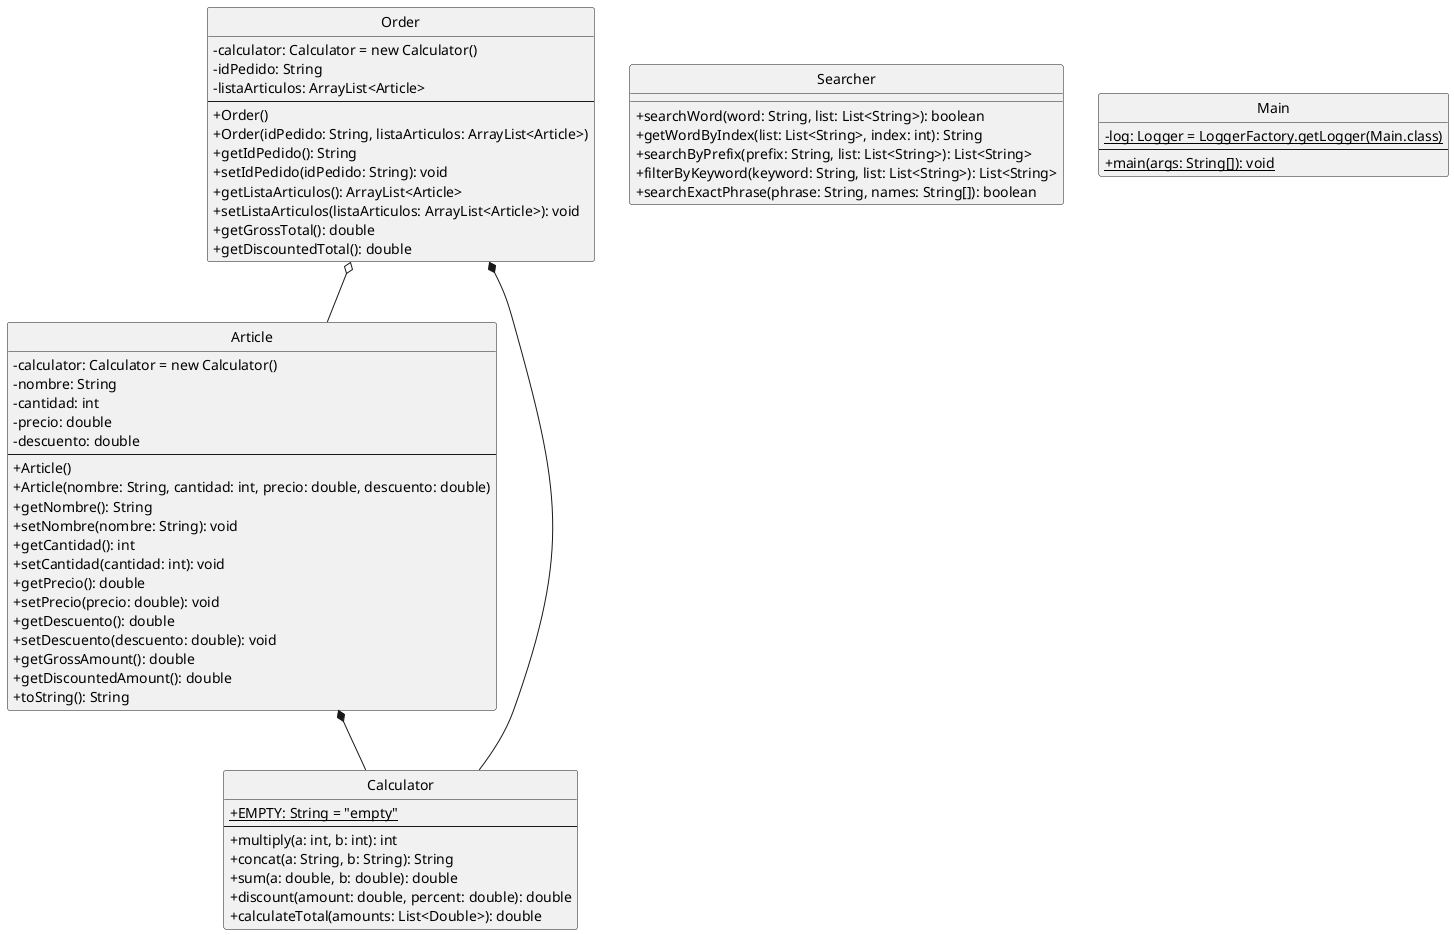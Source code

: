 ' Generated by UML Generator
' Encoded: dLLTRziW57tthq1zSjQasdEqLKsQRehMRf5IQPgcFM2uTL0nM83NU57_-m1Z1-9gtVPYcyizvrpV3xZI1YlJL3pJZqpKME4A4OwrNXYZMD4OM1CfjkmNeBVPZb50X2d28Sky5_gYA2Xqo12Q4Sn9mx6HQewkXs_q7WbuYWpvn3apkW7Ag9oZhTKHfRDnPeDPACEifzHpj50AjxVM-CuRELmwhvbzd7jPpnG-J_ccw7Ks3o_1h0CsdqJHdEjeuvJTElwKZ0RyRQBaM5wCt36UkFv5Z8dIHoMrlfS6SwT2PLFOIdHRAwQ9R8G1Uhh_tDSgSFv7jOIi2WLnhGWMXb5CvuW9umor0i9a5DICWYOD29COVVL285tz-aMgCKM9mXIb_5CqOk-h-TdpZ6ePpAbAcjtheEYmtLyvu61D0agH6nzSMXCzcDFGK-Ig_uqH-BWp_jLnKomgL_m_TCLB3aPsQOYIDJJB5h0Ykp3RDXwt-YeLpP_i8vsoEV8jsvbSnnPISi0YnE1GotOjAEppiVlKPjFkz4cDQ-OabwrDuWFRkoJQrol2yT9nF31kG2tRJz2wiFF7xlsFB5qaDtjCp6Qdi8QyzgyZZS0Lw7xv_KUKWY6VTvY9Rl8ETkPjopyZBaih9iiItDnr7n-iY5JjXJjMl25tm0lFCHa6QA2ex6QELPcA--OObAFfFYJWcxlD_RSUQ2CuWwesxTcWKZNSi9gtEGupMFHL2jDXRmQ2ZTlk4r54anMLigcSKp-wHTJ7nsQaeLLpx3lrw5w38d0q9A3-58FkqEkWEfHmvTqkavEmkw_Up6PHMe9HMcCuZBB-g3nnl091xLtv6m
' URL: http://www.plantuml.com/plantuml/uml/dLLTRziW57tthq1zSjQasdEqLKsQRehMRf5IQPgcFM2uTL0nM83NU57_-m1Z1-9gtVPYcyizvrpV3xZI1YlJL3pJZqpKME4A4OwrNXYZMD4OM1CfjkmNeBVPZb50X2d28Sky5_gYA2Xqo12Q4Sn9mx6HQewkXs_q7WbuYWpvn3apkW7Ag9oZhTKHfRDnPeDPACEifzHpj50AjxVM-CuRELmwhvbzd7jPpnG-J_ccw7Ks3o_1h0CsdqJHdEjeuvJTElwKZ0RyRQBaM5wCt36UkFv5Z8dIHoMrlfS6SwT2PLFOIdHRAwQ9R8G1Uhh_tDSgSFv7jOIi2WLnhGWMXb5CvuW9umor0i9a5DICWYOD29COVVL285tz-aMgCKM9mXIb_5CqOk-h-TdpZ6ePpAbAcjtheEYmtLyvu61D0agH6nzSMXCzcDFGK-Ig_uqH-BWp_jLnKomgL_m_TCLB3aPsQOYIDJJB5h0Ykp3RDXwt-YeLpP_i8vsoEV8jsvbSnnPISi0YnE1GotOjAEppiVlKPjFkz4cDQ-OabwrDuWFRkoJQrol2yT9nF31kG2tRJz2wiFF7xlsFB5qaDtjCp6Qdi8QyzgyZZS0Lw7xv_KUKWY6VTvY9Rl8ETkPjopyZBaih9iiItDnr7n-iY5JjXJjMl25tm0lFCHa6QA2ex6QELPcA--OObAFfFYJWcxlD_RSUQ2CuWwesxTcWKZNSi9gtEGupMFHL2jDXRmQ2ZTlk4r54anMLigcSKp-wHTJ7nsQaeLLpx3lrw5w38d0q9A3-58FkqEkWEfHmvTqkavEmkw_Up6PHMe9HMcCuZBB-g3nnl091xLtv6m
' Generated on: 2025-10-23T19:58:59.379981

@startuml
skinparam classAttributeIconSize 0
hide circle

class Order {
  -calculator: Calculator = new Calculator()
  -idPedido: String
  -listaArticulos: ArrayList<Article>
  --
  +Order()
  +Order(idPedido: String, listaArticulos: ArrayList<Article>)
  +getIdPedido(): String
  +setIdPedido(idPedido: String): void
  +getListaArticulos(): ArrayList<Article>
  +setListaArticulos(listaArticulos: ArrayList<Article>): void
  +getGrossTotal(): double
  +getDiscountedTotal(): double
}

class Article {
  -calculator: Calculator = new Calculator()
  -nombre: String
  -cantidad: int
  -precio: double
  -descuento: double
  --
  +Article()
  +Article(nombre: String, cantidad: int, precio: double, descuento: double)
  +getNombre(): String
  +setNombre(nombre: String): void
  +getCantidad(): int
  +setCantidad(cantidad: int): void
  +getPrecio(): double
  +setPrecio(precio: double): void
  +getDescuento(): double
  +setDescuento(descuento: double): void
  +getGrossAmount(): double
  +getDiscountedAmount(): double
  +toString(): String
}

class Searcher {
  +searchWord(word: String, list: List<String>): boolean
  +getWordByIndex(list: List<String>, index: int): String
  +searchByPrefix(prefix: String, list: List<String>): List<String>
  +filterByKeyword(keyword: String, list: List<String>): List<String>
  +searchExactPhrase(phrase: String, names: String[]): boolean
}

class Main {
  -{static} log: Logger = LoggerFactory.getLogger(Main.class)
  --
  +{static} main(args: String[]): void
}

class Calculator {
  +{static} EMPTY: String = "empty"
  --
  +multiply(a: int, b: int): int
  +concat(a: String, b: String): String
  +sum(a: double, b: double): double
  +discount(amount: double, percent: double): double
  +calculateTotal(amounts: List<Double>): double
}

Order *-- Calculator
Order o-- Article
Article *-- Calculator
@enduml